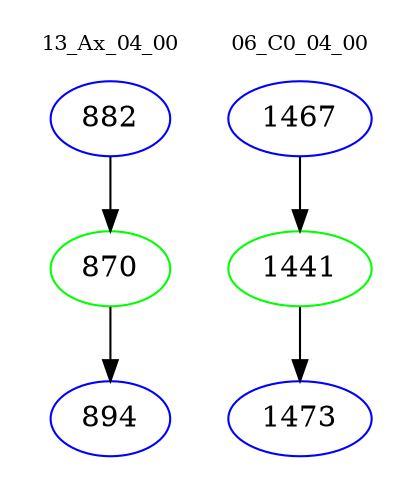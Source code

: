 digraph{
subgraph cluster_0 {
color = white
label = "13_Ax_04_00";
fontsize=10;
T0_882 [label="882", color="blue"]
T0_882 -> T0_870 [color="black"]
T0_870 [label="870", color="green"]
T0_870 -> T0_894 [color="black"]
T0_894 [label="894", color="blue"]
}
subgraph cluster_1 {
color = white
label = "06_C0_04_00";
fontsize=10;
T1_1467 [label="1467", color="blue"]
T1_1467 -> T1_1441 [color="black"]
T1_1441 [label="1441", color="green"]
T1_1441 -> T1_1473 [color="black"]
T1_1473 [label="1473", color="blue"]
}
}
